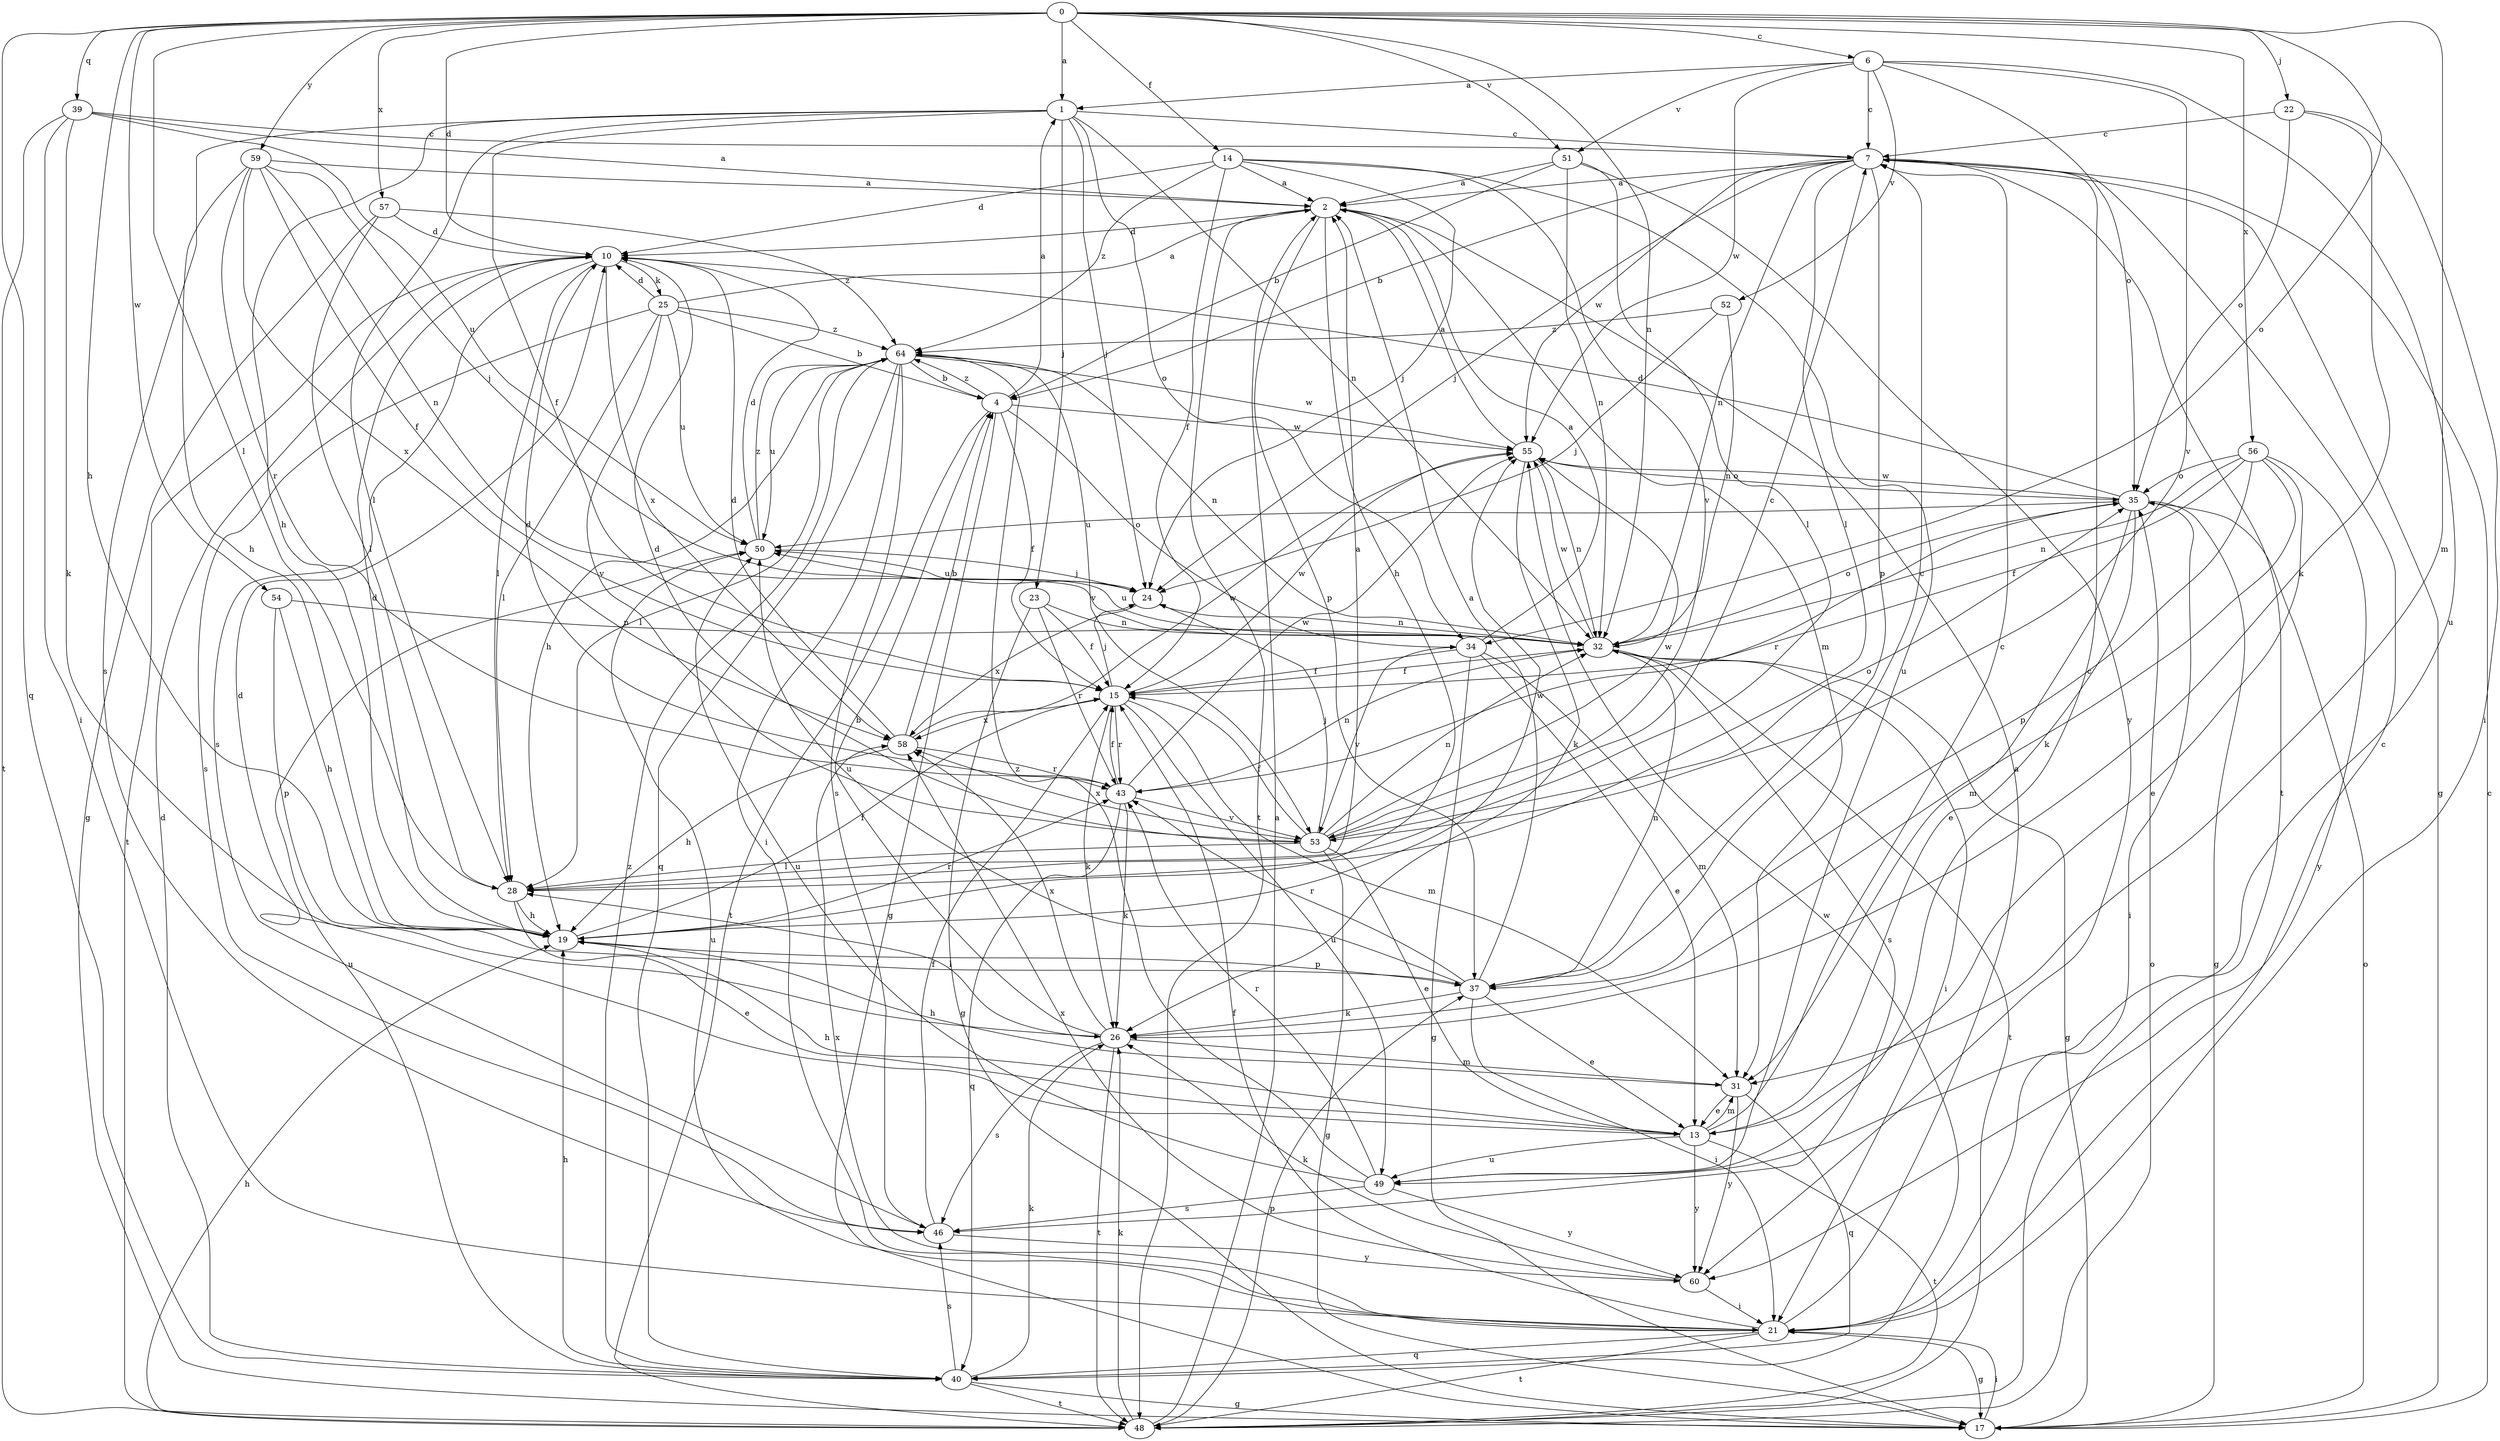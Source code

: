 strict digraph  {
0;
1;
2;
4;
6;
7;
10;
13;
14;
15;
17;
19;
21;
22;
23;
24;
25;
26;
28;
31;
32;
34;
35;
37;
39;
40;
43;
46;
48;
49;
50;
51;
52;
53;
54;
55;
56;
57;
58;
59;
60;
64;
0 -> 1  [label=a];
0 -> 6  [label=c];
0 -> 10  [label=d];
0 -> 14  [label=f];
0 -> 19  [label=h];
0 -> 22  [label=j];
0 -> 28  [label=l];
0 -> 31  [label=m];
0 -> 32  [label=n];
0 -> 34  [label=o];
0 -> 39  [label=q];
0 -> 40  [label=q];
0 -> 51  [label=v];
0 -> 54  [label=w];
0 -> 56  [label=x];
0 -> 57  [label=x];
0 -> 59  [label=y];
1 -> 7  [label=c];
1 -> 15  [label=f];
1 -> 19  [label=h];
1 -> 23  [label=j];
1 -> 24  [label=j];
1 -> 28  [label=l];
1 -> 32  [label=n];
1 -> 34  [label=o];
1 -> 46  [label=s];
2 -> 10  [label=d];
2 -> 19  [label=h];
2 -> 31  [label=m];
2 -> 37  [label=p];
2 -> 48  [label=t];
4 -> 1  [label=a];
4 -> 15  [label=f];
4 -> 17  [label=g];
4 -> 34  [label=o];
4 -> 48  [label=t];
4 -> 55  [label=w];
4 -> 64  [label=z];
6 -> 1  [label=a];
6 -> 7  [label=c];
6 -> 35  [label=o];
6 -> 49  [label=u];
6 -> 51  [label=v];
6 -> 52  [label=v];
6 -> 53  [label=v];
6 -> 55  [label=w];
7 -> 2  [label=a];
7 -> 4  [label=b];
7 -> 17  [label=g];
7 -> 24  [label=j];
7 -> 28  [label=l];
7 -> 32  [label=n];
7 -> 37  [label=p];
7 -> 48  [label=t];
7 -> 55  [label=w];
10 -> 25  [label=k];
10 -> 28  [label=l];
10 -> 46  [label=s];
10 -> 48  [label=t];
10 -> 58  [label=x];
13 -> 7  [label=c];
13 -> 10  [label=d];
13 -> 19  [label=h];
13 -> 31  [label=m];
13 -> 48  [label=t];
13 -> 49  [label=u];
13 -> 60  [label=y];
14 -> 2  [label=a];
14 -> 10  [label=d];
14 -> 15  [label=f];
14 -> 24  [label=j];
14 -> 49  [label=u];
14 -> 53  [label=v];
14 -> 64  [label=z];
15 -> 24  [label=j];
15 -> 26  [label=k];
15 -> 31  [label=m];
15 -> 43  [label=r];
15 -> 49  [label=u];
15 -> 55  [label=w];
15 -> 58  [label=x];
17 -> 7  [label=c];
17 -> 21  [label=i];
17 -> 35  [label=o];
19 -> 10  [label=d];
19 -> 15  [label=f];
19 -> 37  [label=p];
19 -> 43  [label=r];
19 -> 55  [label=w];
21 -> 2  [label=a];
21 -> 7  [label=c];
21 -> 15  [label=f];
21 -> 17  [label=g];
21 -> 40  [label=q];
21 -> 48  [label=t];
21 -> 50  [label=u];
21 -> 58  [label=x];
22 -> 7  [label=c];
22 -> 21  [label=i];
22 -> 26  [label=k];
22 -> 35  [label=o];
23 -> 15  [label=f];
23 -> 17  [label=g];
23 -> 32  [label=n];
23 -> 43  [label=r];
24 -> 32  [label=n];
24 -> 50  [label=u];
24 -> 58  [label=x];
25 -> 2  [label=a];
25 -> 4  [label=b];
25 -> 10  [label=d];
25 -> 28  [label=l];
25 -> 46  [label=s];
25 -> 50  [label=u];
25 -> 53  [label=v];
25 -> 64  [label=z];
26 -> 4  [label=b];
26 -> 28  [label=l];
26 -> 31  [label=m];
26 -> 46  [label=s];
26 -> 48  [label=t];
26 -> 58  [label=x];
28 -> 2  [label=a];
28 -> 13  [label=e];
28 -> 19  [label=h];
31 -> 13  [label=e];
31 -> 19  [label=h];
31 -> 40  [label=q];
31 -> 60  [label=y];
32 -> 15  [label=f];
32 -> 17  [label=g];
32 -> 21  [label=i];
32 -> 35  [label=o];
32 -> 46  [label=s];
32 -> 48  [label=t];
32 -> 50  [label=u];
32 -> 55  [label=w];
34 -> 2  [label=a];
34 -> 13  [label=e];
34 -> 15  [label=f];
34 -> 17  [label=g];
34 -> 31  [label=m];
34 -> 53  [label=v];
35 -> 10  [label=d];
35 -> 13  [label=e];
35 -> 17  [label=g];
35 -> 21  [label=i];
35 -> 31  [label=m];
35 -> 43  [label=r];
35 -> 50  [label=u];
35 -> 55  [label=w];
37 -> 2  [label=a];
37 -> 7  [label=c];
37 -> 13  [label=e];
37 -> 21  [label=i];
37 -> 26  [label=k];
37 -> 32  [label=n];
37 -> 43  [label=r];
37 -> 50  [label=u];
39 -> 2  [label=a];
39 -> 7  [label=c];
39 -> 21  [label=i];
39 -> 26  [label=k];
39 -> 48  [label=t];
39 -> 50  [label=u];
40 -> 10  [label=d];
40 -> 17  [label=g];
40 -> 19  [label=h];
40 -> 26  [label=k];
40 -> 46  [label=s];
40 -> 48  [label=t];
40 -> 50  [label=u];
40 -> 55  [label=w];
40 -> 64  [label=z];
43 -> 10  [label=d];
43 -> 15  [label=f];
43 -> 26  [label=k];
43 -> 32  [label=n];
43 -> 40  [label=q];
43 -> 53  [label=v];
43 -> 55  [label=w];
46 -> 15  [label=f];
46 -> 60  [label=y];
48 -> 2  [label=a];
48 -> 19  [label=h];
48 -> 26  [label=k];
48 -> 35  [label=o];
48 -> 37  [label=p];
49 -> 7  [label=c];
49 -> 43  [label=r];
49 -> 46  [label=s];
49 -> 50  [label=u];
49 -> 60  [label=y];
49 -> 64  [label=z];
50 -> 10  [label=d];
50 -> 24  [label=j];
50 -> 64  [label=z];
51 -> 2  [label=a];
51 -> 4  [label=b];
51 -> 28  [label=l];
51 -> 32  [label=n];
51 -> 60  [label=y];
52 -> 24  [label=j];
52 -> 32  [label=n];
52 -> 64  [label=z];
53 -> 7  [label=c];
53 -> 10  [label=d];
53 -> 13  [label=e];
53 -> 15  [label=f];
53 -> 17  [label=g];
53 -> 24  [label=j];
53 -> 28  [label=l];
53 -> 32  [label=n];
53 -> 35  [label=o];
53 -> 55  [label=w];
53 -> 58  [label=x];
54 -> 19  [label=h];
54 -> 32  [label=n];
54 -> 37  [label=p];
55 -> 2  [label=a];
55 -> 26  [label=k];
55 -> 32  [label=n];
55 -> 35  [label=o];
56 -> 13  [label=e];
56 -> 15  [label=f];
56 -> 26  [label=k];
56 -> 32  [label=n];
56 -> 35  [label=o];
56 -> 37  [label=p];
56 -> 60  [label=y];
57 -> 10  [label=d];
57 -> 17  [label=g];
57 -> 28  [label=l];
57 -> 64  [label=z];
58 -> 4  [label=b];
58 -> 10  [label=d];
58 -> 19  [label=h];
58 -> 43  [label=r];
58 -> 55  [label=w];
59 -> 2  [label=a];
59 -> 15  [label=f];
59 -> 19  [label=h];
59 -> 24  [label=j];
59 -> 32  [label=n];
59 -> 43  [label=r];
59 -> 58  [label=x];
60 -> 21  [label=i];
60 -> 26  [label=k];
60 -> 58  [label=x];
64 -> 4  [label=b];
64 -> 19  [label=h];
64 -> 21  [label=i];
64 -> 28  [label=l];
64 -> 32  [label=n];
64 -> 40  [label=q];
64 -> 46  [label=s];
64 -> 50  [label=u];
64 -> 53  [label=v];
64 -> 55  [label=w];
}
